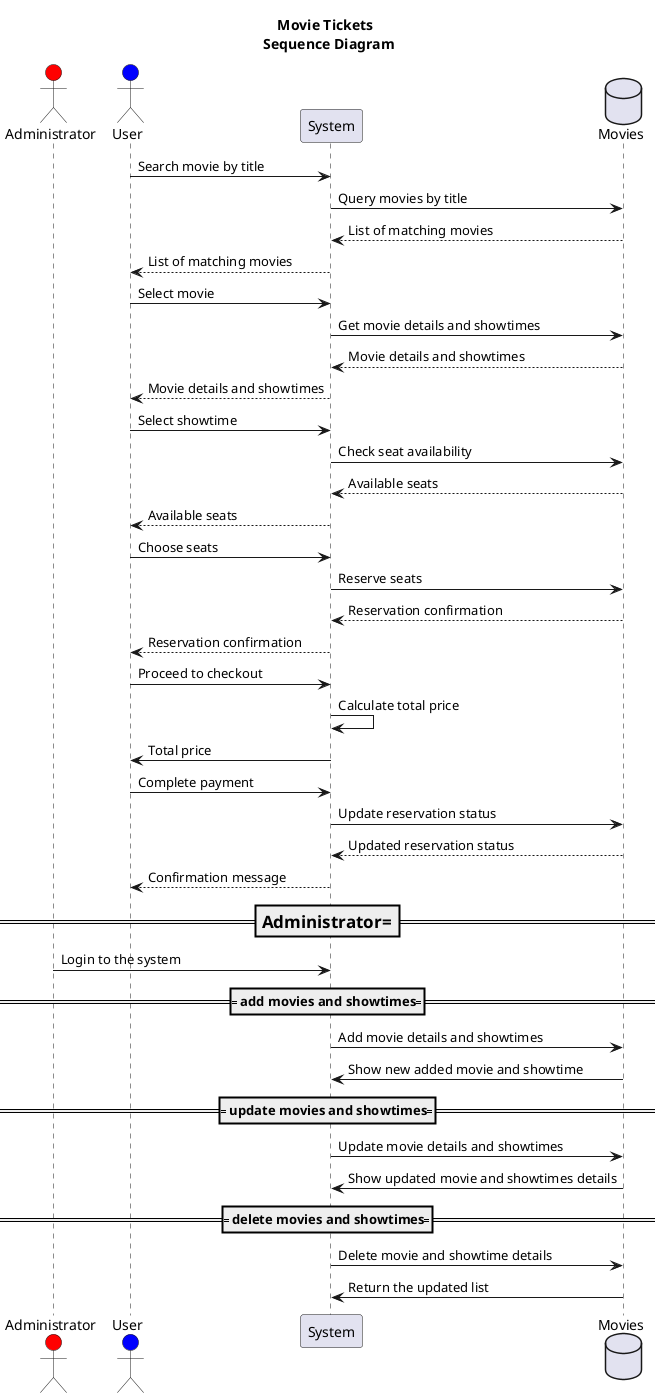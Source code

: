 @startuml

title Movie Tickets \n Sequence Diagram

actor Administrator #red
actor User #blue
participant System
database Movies

User -> System: Search movie by title
System -> Movies: Query movies by title
Movies --> System: List of matching movies
System --> User: List of matching movies

User -> System: Select movie
System -> Movies: Get movie details and showtimes
Movies --> System: Movie details and showtimes
System --> User: Movie details and showtimes

User -> System: Select showtime
System -> Movies: Check seat availability
Movies --> System: Available seats
System --> User: Available seats

User -> System: Choose seats
System -> Movies: Reserve seats
Movies --> System: Reservation confirmation
System --> User: Reservation confirmation

User -> System: Proceed to checkout
System -> System: Calculate total price
System -> User: Total price

User -> System: Complete payment
System -> Movies: Update reservation status
Movies --> System: Updated reservation status
System --> User: Confirmation message

===Administrator===
Administrator -> System: Login to the system

==== add movies and showtimes====
System -> Movies: Add movie details and showtimes
Movies -> System: Show new added movie and showtime

==== update movies and showtimes====
System -> Movies: Update movie details and showtimes
Movies -> System: Show updated movie and showtimes details

==== delete movies and showtimes====
System -> Movies: Delete movie and showtime details
Movies -> System: Return the updated list
@enduml